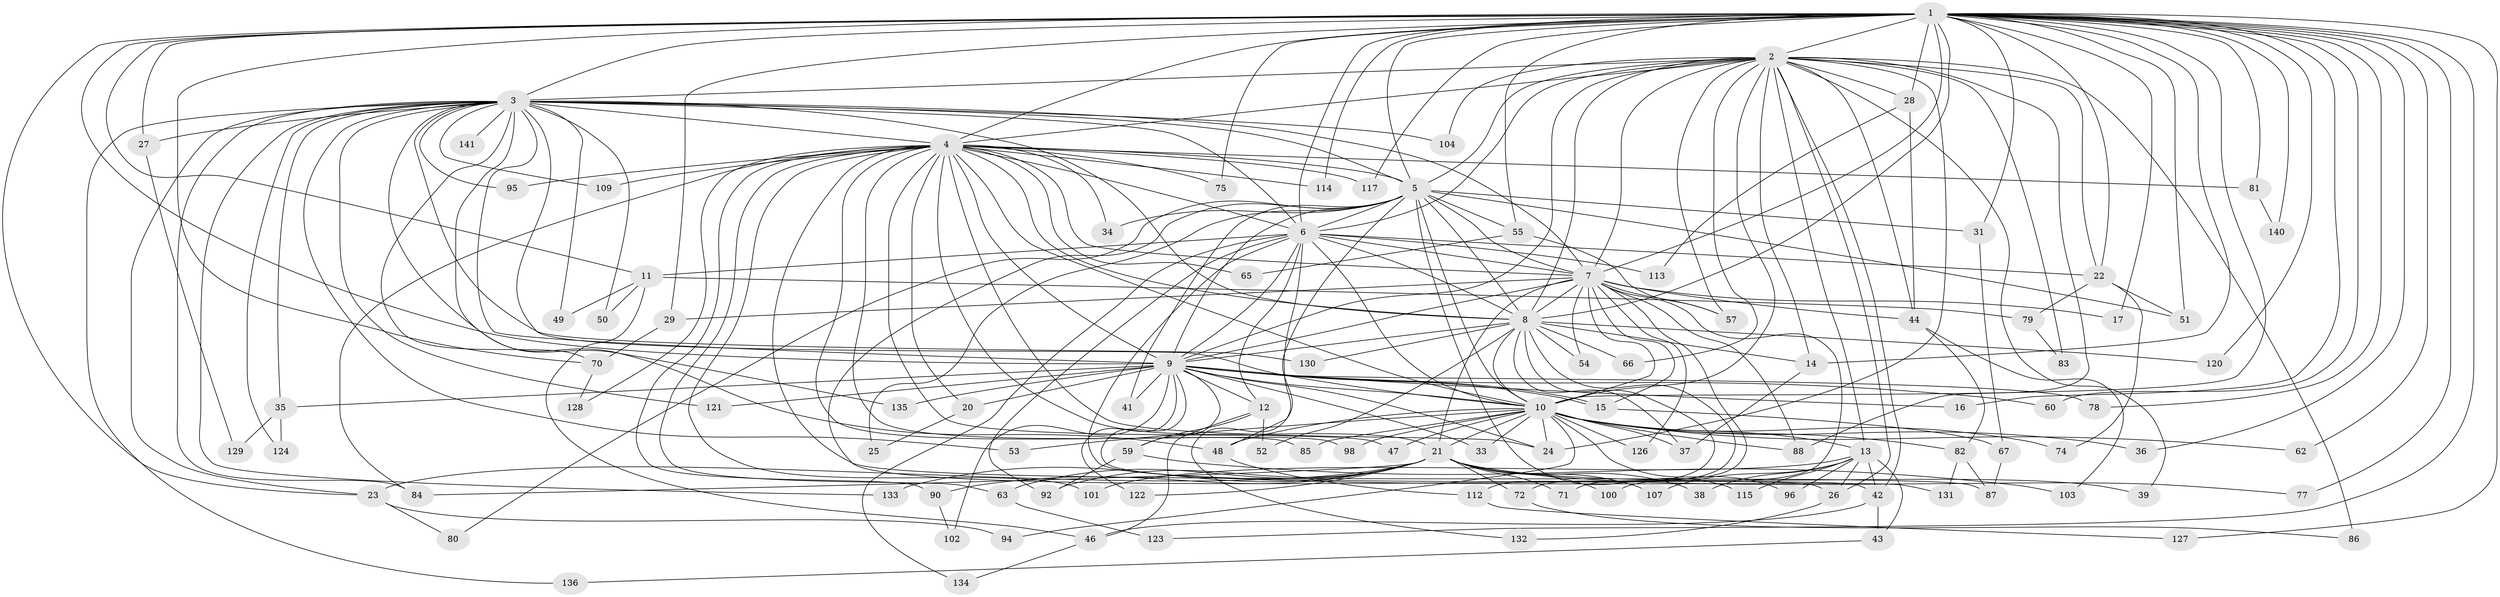 // original degree distribution, {38: 0.0070921985815602835, 19: 0.014184397163120567, 31: 0.0070921985815602835, 30: 0.0070921985815602835, 18: 0.014184397163120567, 22: 0.0070921985815602835, 27: 0.014184397163120567, 6: 0.014184397163120567, 4: 0.07801418439716312, 9: 0.014184397163120567, 3: 0.22695035460992907, 2: 0.5602836879432624, 17: 0.0070921985815602835, 5: 0.028368794326241134}
// Generated by graph-tools (version 1.1) at 2025/41/03/06/25 10:41:41]
// undirected, 110 vertices, 264 edges
graph export_dot {
graph [start="1"]
  node [color=gray90,style=filled];
  1 [super="+105"];
  2 [super="+18"];
  3 [super="+99"];
  4 [super="+89"];
  5 [super="+119"];
  6 [super="+97"];
  7 [super="+108"];
  8 [super="+45"];
  9 [super="+111"];
  10 [super="+19"];
  11;
  12 [super="+32"];
  13 [super="+30"];
  14 [super="+139"];
  15 [super="+61"];
  16;
  17;
  20;
  21 [super="+125"];
  22 [super="+76"];
  23 [super="+40"];
  24 [super="+93"];
  25;
  26;
  27;
  28;
  29;
  31 [super="+138"];
  33;
  34;
  35;
  36;
  37 [super="+137"];
  38;
  39;
  41;
  42 [super="+64"];
  43;
  44 [super="+56"];
  46 [super="+69"];
  47;
  48 [super="+58"];
  49;
  50;
  51 [super="+68"];
  52;
  53;
  54;
  55 [super="+110"];
  57;
  59;
  60;
  62;
  63;
  65;
  66;
  67;
  70 [super="+73"];
  71;
  72;
  74;
  75;
  77;
  78;
  79;
  80;
  81;
  82;
  83;
  84 [super="+91"];
  85;
  86;
  87 [super="+106"];
  88 [super="+116"];
  90;
  92 [super="+118"];
  94;
  95;
  96;
  98;
  100;
  101;
  102;
  103;
  104;
  107;
  109;
  112;
  113;
  114;
  115;
  117;
  120;
  121;
  122;
  123;
  124;
  126;
  127;
  128;
  129;
  130;
  131;
  132;
  133;
  134;
  135;
  136;
  140;
  141;
  1 -- 2 [weight=2];
  1 -- 3;
  1 -- 4;
  1 -- 5;
  1 -- 6;
  1 -- 7;
  1 -- 8;
  1 -- 9 [weight=2];
  1 -- 10;
  1 -- 11;
  1 -- 14;
  1 -- 16;
  1 -- 17;
  1 -- 27;
  1 -- 28;
  1 -- 29;
  1 -- 31;
  1 -- 36;
  1 -- 55 [weight=2];
  1 -- 60;
  1 -- 62;
  1 -- 70;
  1 -- 75;
  1 -- 77;
  1 -- 78;
  1 -- 81;
  1 -- 114;
  1 -- 117;
  1 -- 120;
  1 -- 123;
  1 -- 127;
  1 -- 140;
  1 -- 22;
  1 -- 23;
  1 -- 51;
  2 -- 3;
  2 -- 4;
  2 -- 5;
  2 -- 6;
  2 -- 7 [weight=2];
  2 -- 8;
  2 -- 9;
  2 -- 10;
  2 -- 13;
  2 -- 14;
  2 -- 26;
  2 -- 28;
  2 -- 42;
  2 -- 57;
  2 -- 83;
  2 -- 86;
  2 -- 66;
  2 -- 39;
  2 -- 104;
  2 -- 22;
  2 -- 24;
  2 -- 88;
  2 -- 44;
  3 -- 4 [weight=2];
  3 -- 5 [weight=2];
  3 -- 6;
  3 -- 7;
  3 -- 8;
  3 -- 9;
  3 -- 10 [weight=2];
  3 -- 23;
  3 -- 27;
  3 -- 35;
  3 -- 48;
  3 -- 49;
  3 -- 50;
  3 -- 53;
  3 -- 84;
  3 -- 95;
  3 -- 104;
  3 -- 109;
  3 -- 121;
  3 -- 124;
  3 -- 130;
  3 -- 133;
  3 -- 135;
  3 -- 136;
  3 -- 141 [weight=2];
  3 -- 70;
  4 -- 5;
  4 -- 6;
  4 -- 7;
  4 -- 8;
  4 -- 9;
  4 -- 10;
  4 -- 20;
  4 -- 21;
  4 -- 34;
  4 -- 47;
  4 -- 63;
  4 -- 65;
  4 -- 75;
  4 -- 81;
  4 -- 84;
  4 -- 85;
  4 -- 87;
  4 -- 90;
  4 -- 95;
  4 -- 98;
  4 -- 101;
  4 -- 109;
  4 -- 114;
  4 -- 117;
  4 -- 128;
  4 -- 24;
  5 -- 6;
  5 -- 7;
  5 -- 8;
  5 -- 9;
  5 -- 10;
  5 -- 25;
  5 -- 26;
  5 -- 31;
  5 -- 34;
  5 -- 41;
  5 -- 51;
  5 -- 55;
  5 -- 80;
  5 -- 115;
  5 -- 132;
  6 -- 7;
  6 -- 8;
  6 -- 9;
  6 -- 10;
  6 -- 11;
  6 -- 12 [weight=2];
  6 -- 22;
  6 -- 42;
  6 -- 92;
  6 -- 113;
  6 -- 134;
  6 -- 48;
  7 -- 8 [weight=2];
  7 -- 9;
  7 -- 10;
  7 -- 17;
  7 -- 21;
  7 -- 29;
  7 -- 44;
  7 -- 54;
  7 -- 71;
  7 -- 100;
  7 -- 126;
  7 -- 57;
  7 -- 88;
  7 -- 15;
  8 -- 9;
  8 -- 10;
  8 -- 37;
  8 -- 52;
  8 -- 54;
  8 -- 66;
  8 -- 112;
  8 -- 120;
  8 -- 130;
  8 -- 14;
  8 -- 72;
  9 -- 10;
  9 -- 12 [weight=2];
  9 -- 15;
  9 -- 15;
  9 -- 16;
  9 -- 20;
  9 -- 33;
  9 -- 35;
  9 -- 41;
  9 -- 59;
  9 -- 60;
  9 -- 78;
  9 -- 102;
  9 -- 121;
  9 -- 122;
  9 -- 131;
  9 -- 135;
  9 -- 24;
  10 -- 13;
  10 -- 24;
  10 -- 33;
  10 -- 36;
  10 -- 37;
  10 -- 47;
  10 -- 48;
  10 -- 53;
  10 -- 62;
  10 -- 74;
  10 -- 82;
  10 -- 85;
  10 -- 94;
  10 -- 96;
  10 -- 98;
  10 -- 126;
  10 -- 21;
  10 -- 88;
  11 -- 46;
  11 -- 49;
  11 -- 50;
  11 -- 79;
  12 -- 59;
  12 -- 52;
  12 -- 46;
  13 -- 38;
  13 -- 43;
  13 -- 96;
  13 -- 107;
  13 -- 115;
  13 -- 26;
  13 -- 101;
  13 -- 42;
  14 -- 37;
  15 -- 67;
  20 -- 25;
  21 -- 23;
  21 -- 38;
  21 -- 39;
  21 -- 63;
  21 -- 71;
  21 -- 72;
  21 -- 77;
  21 -- 90;
  21 -- 100;
  21 -- 107;
  21 -- 122;
  21 -- 133;
  21 -- 84;
  21 -- 92;
  22 -- 51;
  22 -- 74;
  22 -- 79;
  23 -- 80;
  23 -- 94;
  26 -- 132;
  27 -- 129;
  28 -- 44;
  28 -- 113;
  29 -- 70;
  31 -- 67;
  35 -- 124;
  35 -- 129;
  42 -- 43;
  42 -- 46;
  43 -- 136;
  44 -- 82;
  44 -- 103;
  46 -- 134;
  48 -- 112;
  55 -- 57;
  55 -- 65;
  59 -- 92;
  59 -- 103;
  63 -- 123;
  67 -- 87;
  70 -- 128;
  72 -- 86;
  79 -- 83;
  81 -- 140;
  82 -- 87;
  82 -- 131;
  90 -- 102;
  112 -- 127;
}
